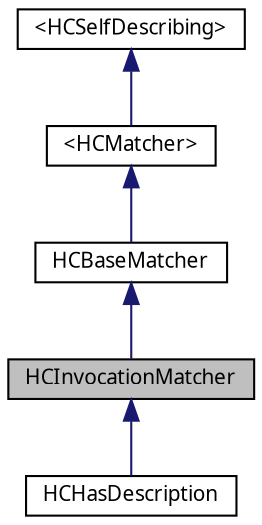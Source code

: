 digraph G
{
  bgcolor="transparent";
  edge [fontname="FreeSans.ttf",fontsize="10",labelfontname="FreeSans.ttf",labelfontsize="10"];
  node [fontname="FreeSans.ttf",fontsize="10",shape=record];
  Node1 [label="HCInvocationMatcher",height=0.2,width=0.4,color="black", fillcolor="grey75", style="filled" fontcolor="black"];
  Node2 -> Node1 [dir="back",color="midnightblue",fontsize="10",style="solid",fontname="FreeSans.ttf"];
  Node2 [label="HCBaseMatcher",height=0.2,width=0.4,color="black",URL="$interface_h_c_base_matcher.html",tooltip="Base class for all HCMatcher implementations."];
  Node3 -> Node2 [dir="back",color="midnightblue",fontsize="10",style="solid",fontname="FreeSans.ttf"];
  Node3 [label="\<HCMatcher\>",height=0.2,width=0.4,color="black",URL="$protocol_h_c_matcher-p.html",tooltip="A matcher over acceptable values."];
  Node4 -> Node3 [dir="back",color="midnightblue",fontsize="10",style="solid",fontname="FreeSans.ttf"];
  Node4 [label="\<HCSelfDescribing\>",height=0.2,width=0.4,color="black",URL="$protocol_h_c_self_describing-p.html",tooltip="The ability of an object to describe itself."];
  Node1 -> Node5 [dir="back",color="midnightblue",fontsize="10",style="solid",fontname="FreeSans.ttf"];
  Node5 [label="HCHasDescription",height=0.2,width=0.4,color="black",URL="$interface_h_c_has_description.html"];
}
